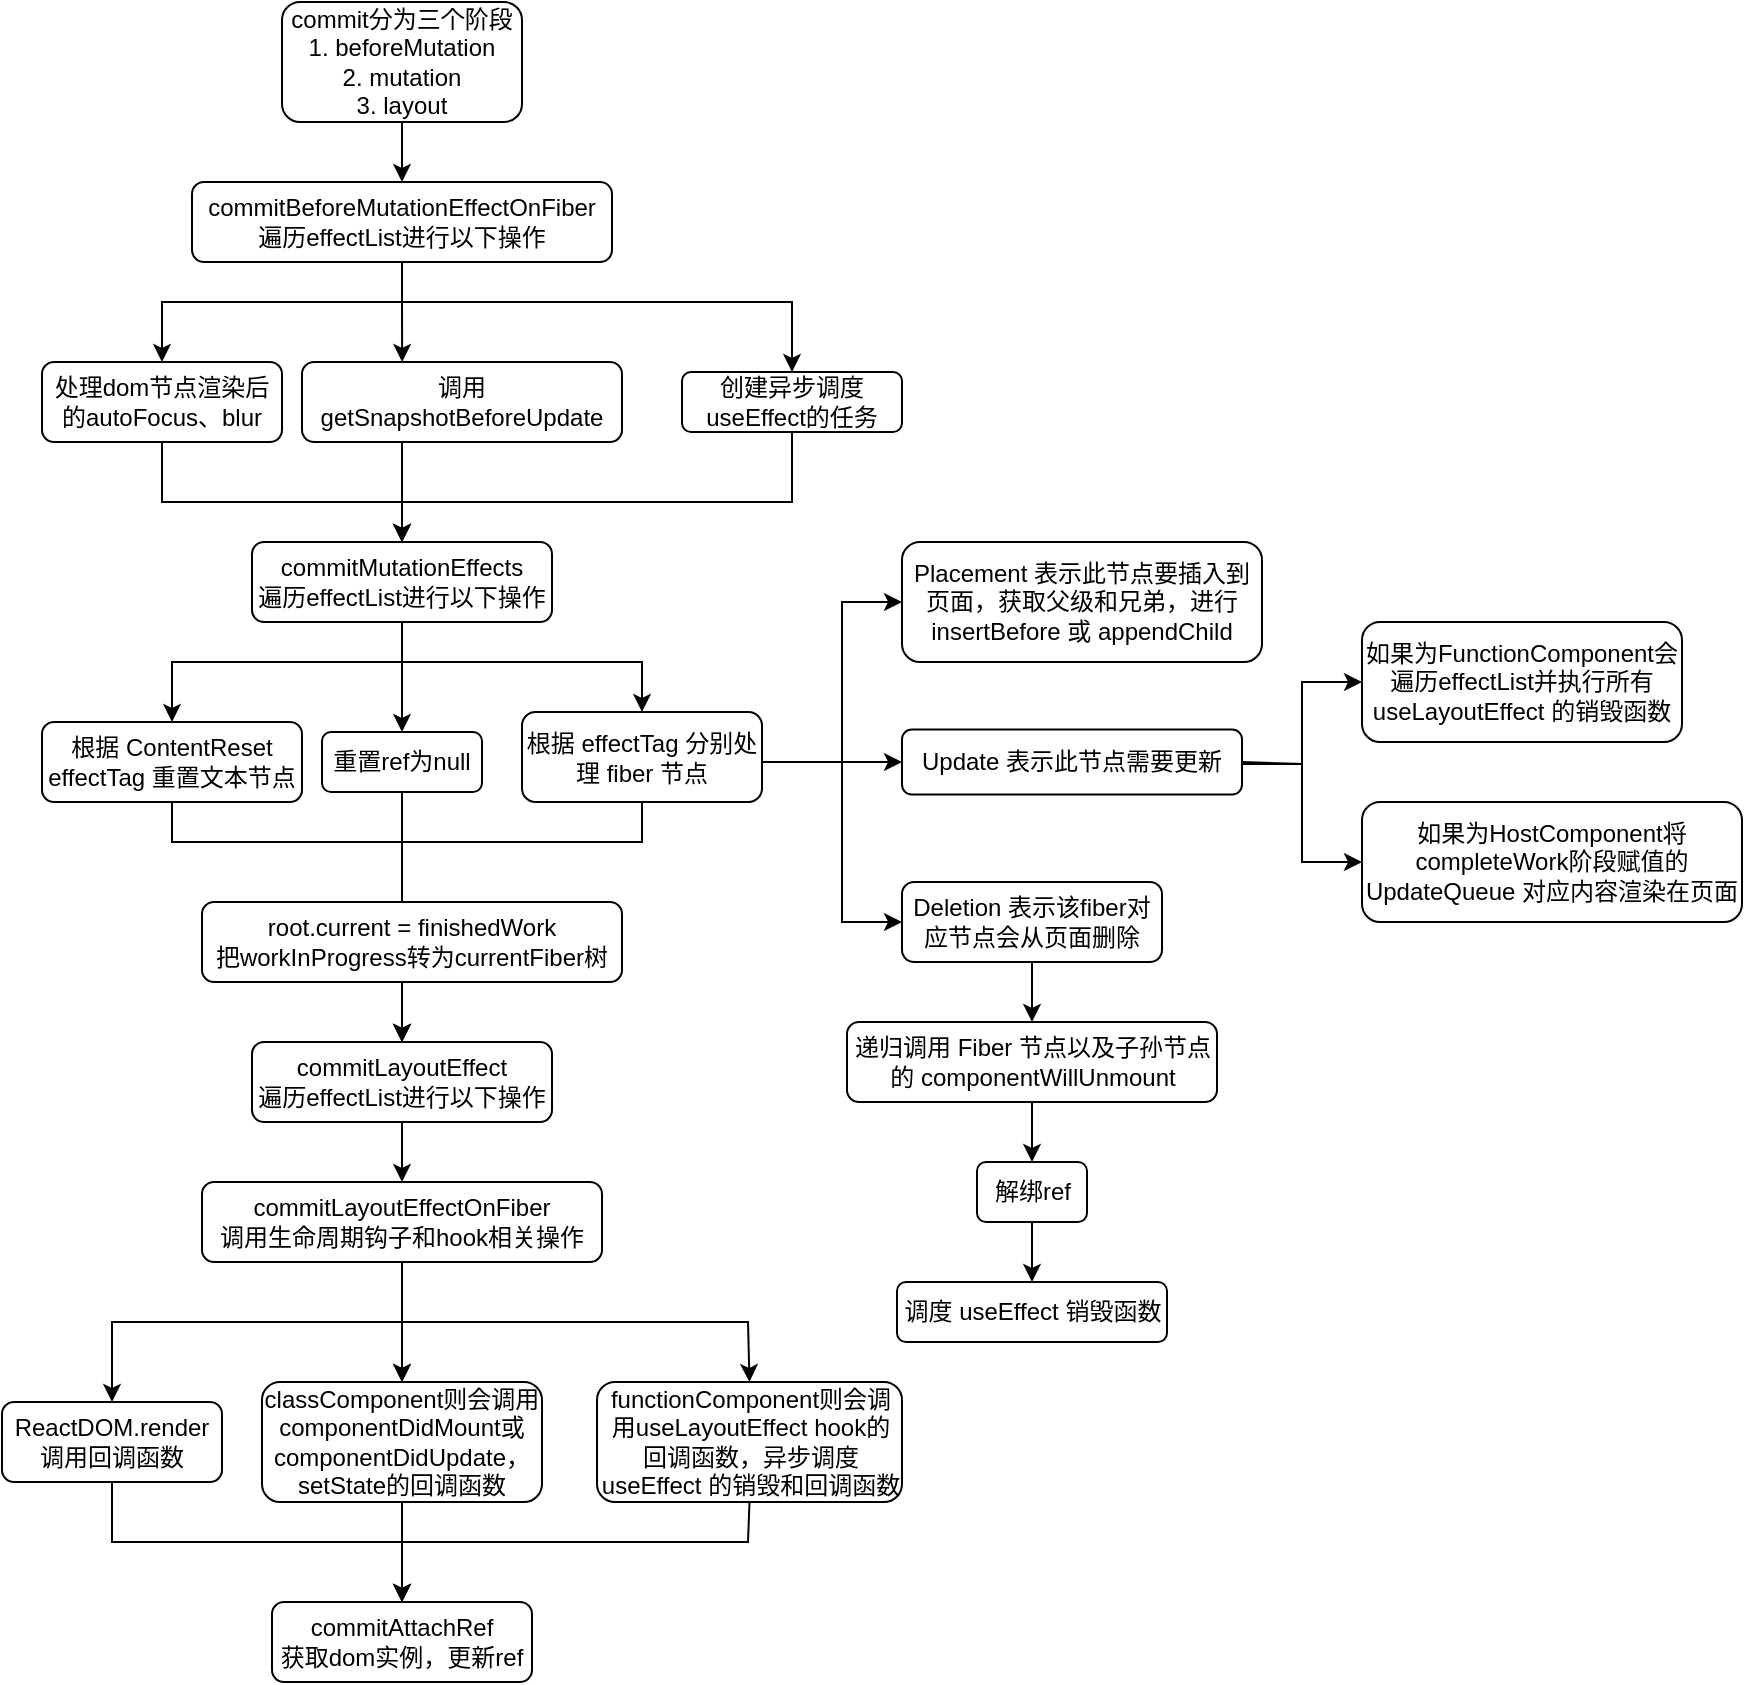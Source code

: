 <mxfile version="20.7.4" type="device"><diagram id="C5RBs43oDa-KdzZeNtuy" name="Page-1"><mxGraphModel dx="1030" dy="575" grid="1" gridSize="10" guides="1" tooltips="1" connect="1" arrows="1" fold="1" page="1" pageScale="1" pageWidth="827" pageHeight="1169" math="0" shadow="0"><root><mxCell id="WIyWlLk6GJQsqaUBKTNV-0"/><mxCell id="WIyWlLk6GJQsqaUBKTNV-1" parent="WIyWlLk6GJQsqaUBKTNV-0"/><mxCell id="ob9n6TRgtdKIVbMz8w0q-1" value="" style="edgeStyle=orthogonalEdgeStyle;rounded=0;orthogonalLoop=1;jettySize=auto;html=1;" edge="1" parent="WIyWlLk6GJQsqaUBKTNV-1" source="WIyWlLk6GJQsqaUBKTNV-3" target="ob9n6TRgtdKIVbMz8w0q-0"><mxGeometry relative="1" as="geometry"/></mxCell><mxCell id="WIyWlLk6GJQsqaUBKTNV-3" value="commit分为三个阶段&lt;br&gt;1. beforeMutation&lt;br&gt;2. mutation&lt;br&gt;3. layout" style="rounded=1;whiteSpace=wrap;html=1;fontSize=12;glass=0;strokeWidth=1;shadow=0;" parent="WIyWlLk6GJQsqaUBKTNV-1" vertex="1"><mxGeometry x="160" y="80" width="120" height="60" as="geometry"/></mxCell><mxCell id="ob9n6TRgtdKIVbMz8w0q-3" value="" style="edgeStyle=orthogonalEdgeStyle;rounded=0;orthogonalLoop=1;jettySize=auto;html=1;" edge="1" parent="WIyWlLk6GJQsqaUBKTNV-1" source="ob9n6TRgtdKIVbMz8w0q-0" target="ob9n6TRgtdKIVbMz8w0q-2"><mxGeometry relative="1" as="geometry"><Array as="points"><mxPoint x="220" y="230"/><mxPoint x="100" y="230"/></Array></mxGeometry></mxCell><mxCell id="ob9n6TRgtdKIVbMz8w0q-0" value="commitBeforeMutationEffectOnFiber&lt;br&gt;遍历effectList进行以下操作" style="whiteSpace=wrap;html=1;rounded=1;glass=0;strokeWidth=1;shadow=0;" vertex="1" parent="WIyWlLk6GJQsqaUBKTNV-1"><mxGeometry x="115" y="170" width="210" height="40" as="geometry"/></mxCell><mxCell id="ob9n6TRgtdKIVbMz8w0q-2" value="处理dom节点渲染后的autoFocus、blur" style="whiteSpace=wrap;html=1;rounded=1;glass=0;strokeWidth=1;shadow=0;" vertex="1" parent="WIyWlLk6GJQsqaUBKTNV-1"><mxGeometry x="40" y="260" width="120" height="40" as="geometry"/></mxCell><mxCell id="ob9n6TRgtdKIVbMz8w0q-4" value="调用 getSnapshotBeforeUpdate" style="rounded=1;whiteSpace=wrap;html=1;" vertex="1" parent="WIyWlLk6GJQsqaUBKTNV-1"><mxGeometry x="170" y="260" width="160" height="40" as="geometry"/></mxCell><mxCell id="ob9n6TRgtdKIVbMz8w0q-5" value="创建异步调度useEffect的任务" style="rounded=1;whiteSpace=wrap;html=1;" vertex="1" parent="WIyWlLk6GJQsqaUBKTNV-1"><mxGeometry x="360" y="265" width="110" height="30" as="geometry"/></mxCell><mxCell id="ob9n6TRgtdKIVbMz8w0q-6" value="" style="endArrow=classic;html=1;rounded=0;entryX=0.313;entryY=0;entryDx=0;entryDy=0;entryPerimeter=0;" edge="1" parent="WIyWlLk6GJQsqaUBKTNV-1" target="ob9n6TRgtdKIVbMz8w0q-4"><mxGeometry width="50" height="50" relative="1" as="geometry"><mxPoint x="220" y="210" as="sourcePoint"/><mxPoint x="440" y="240" as="targetPoint"/><Array as="points"><mxPoint x="220" y="230"/></Array></mxGeometry></mxCell><mxCell id="ob9n6TRgtdKIVbMz8w0q-7" value="" style="endArrow=classic;html=1;rounded=0;entryX=0.5;entryY=0;entryDx=0;entryDy=0;" edge="1" parent="WIyWlLk6GJQsqaUBKTNV-1" target="ob9n6TRgtdKIVbMz8w0q-5"><mxGeometry width="50" height="50" relative="1" as="geometry"><mxPoint x="220" y="210" as="sourcePoint"/><mxPoint x="440" y="240" as="targetPoint"/><Array as="points"><mxPoint x="220" y="230"/><mxPoint x="415" y="230"/></Array></mxGeometry></mxCell><mxCell id="ob9n6TRgtdKIVbMz8w0q-8" value="commitMutationEffects&lt;br&gt;遍历effectList进行以下操作" style="rounded=1;whiteSpace=wrap;html=1;" vertex="1" parent="WIyWlLk6GJQsqaUBKTNV-1"><mxGeometry x="145" y="350" width="150" height="40" as="geometry"/></mxCell><mxCell id="ob9n6TRgtdKIVbMz8w0q-9" value="" style="endArrow=classic;html=1;rounded=0;exitX=0.5;exitY=1;exitDx=0;exitDy=0;entryX=0.5;entryY=0;entryDx=0;entryDy=0;" edge="1" parent="WIyWlLk6GJQsqaUBKTNV-1" source="ob9n6TRgtdKIVbMz8w0q-2" target="ob9n6TRgtdKIVbMz8w0q-8"><mxGeometry width="50" height="50" relative="1" as="geometry"><mxPoint x="110" y="380" as="sourcePoint"/><mxPoint x="160" y="330" as="targetPoint"/><Array as="points"><mxPoint x="100" y="330"/><mxPoint x="160" y="330"/><mxPoint x="220" y="330"/><mxPoint x="220" y="340"/></Array></mxGeometry></mxCell><mxCell id="ob9n6TRgtdKIVbMz8w0q-10" value="" style="endArrow=classic;html=1;rounded=0;entryX=0.5;entryY=0;entryDx=0;entryDy=0;" edge="1" parent="WIyWlLk6GJQsqaUBKTNV-1" target="ob9n6TRgtdKIVbMz8w0q-8"><mxGeometry width="50" height="50" relative="1" as="geometry"><mxPoint x="220" y="300" as="sourcePoint"/><mxPoint x="220" y="370" as="targetPoint"/></mxGeometry></mxCell><mxCell id="ob9n6TRgtdKIVbMz8w0q-11" value="" style="endArrow=classic;html=1;rounded=0;exitX=0.5;exitY=1;exitDx=0;exitDy=0;entryX=0.5;entryY=0;entryDx=0;entryDy=0;" edge="1" parent="WIyWlLk6GJQsqaUBKTNV-1" source="ob9n6TRgtdKIVbMz8w0q-5" target="ob9n6TRgtdKIVbMz8w0q-8"><mxGeometry width="50" height="50" relative="1" as="geometry"><mxPoint x="390" y="270" as="sourcePoint"/><mxPoint x="440" y="220" as="targetPoint"/><Array as="points"><mxPoint x="415" y="330"/><mxPoint x="320" y="330"/><mxPoint x="220" y="330"/></Array></mxGeometry></mxCell><mxCell id="ob9n6TRgtdKIVbMz8w0q-12" value="根据 ContentReset effectTag 重置文本节点" style="rounded=1;whiteSpace=wrap;html=1;" vertex="1" parent="WIyWlLk6GJQsqaUBKTNV-1"><mxGeometry x="40" y="440" width="130" height="40" as="geometry"/></mxCell><mxCell id="ob9n6TRgtdKIVbMz8w0q-41" value="" style="edgeStyle=orthogonalEdgeStyle;rounded=0;orthogonalLoop=1;jettySize=auto;html=1;" edge="1" parent="WIyWlLk6GJQsqaUBKTNV-1" source="ob9n6TRgtdKIVbMz8w0q-13" target="ob9n6TRgtdKIVbMz8w0q-40"><mxGeometry relative="1" as="geometry"/></mxCell><mxCell id="ob9n6TRgtdKIVbMz8w0q-13" value="重置ref为null" style="rounded=1;whiteSpace=wrap;html=1;" vertex="1" parent="WIyWlLk6GJQsqaUBKTNV-1"><mxGeometry x="180" y="445" width="80" height="30" as="geometry"/></mxCell><mxCell id="ob9n6TRgtdKIVbMz8w0q-14" value="根据 effectTag 分别处理 fiber 节点" style="rounded=1;whiteSpace=wrap;html=1;" vertex="1" parent="WIyWlLk6GJQsqaUBKTNV-1"><mxGeometry x="280" y="435" width="120" height="45" as="geometry"/></mxCell><mxCell id="ob9n6TRgtdKIVbMz8w0q-15" value="" style="endArrow=classic;html=1;rounded=0;exitX=0.5;exitY=1;exitDx=0;exitDy=0;entryX=0.5;entryY=0;entryDx=0;entryDy=0;" edge="1" parent="WIyWlLk6GJQsqaUBKTNV-1" source="ob9n6TRgtdKIVbMz8w0q-8" target="ob9n6TRgtdKIVbMz8w0q-12"><mxGeometry width="50" height="50" relative="1" as="geometry"><mxPoint x="390" y="330" as="sourcePoint"/><mxPoint x="440" y="280" as="targetPoint"/><Array as="points"><mxPoint x="220" y="410"/><mxPoint x="105" y="410"/></Array></mxGeometry></mxCell><mxCell id="ob9n6TRgtdKIVbMz8w0q-16" value="" style="endArrow=classic;html=1;rounded=0;exitX=0.5;exitY=1;exitDx=0;exitDy=0;entryX=0.5;entryY=0;entryDx=0;entryDy=0;" edge="1" parent="WIyWlLk6GJQsqaUBKTNV-1" source="ob9n6TRgtdKIVbMz8w0q-8" target="ob9n6TRgtdKIVbMz8w0q-13"><mxGeometry width="50" height="50" relative="1" as="geometry"><mxPoint x="390" y="330" as="sourcePoint"/><mxPoint x="440" y="280" as="targetPoint"/></mxGeometry></mxCell><mxCell id="ob9n6TRgtdKIVbMz8w0q-17" value="" style="endArrow=classic;html=1;rounded=0;entryX=0.5;entryY=0;entryDx=0;entryDy=0;" edge="1" parent="WIyWlLk6GJQsqaUBKTNV-1" target="ob9n6TRgtdKIVbMz8w0q-14"><mxGeometry width="50" height="50" relative="1" as="geometry"><mxPoint x="220" y="390" as="sourcePoint"/><mxPoint x="440" y="280" as="targetPoint"/><Array as="points"><mxPoint x="220" y="410"/><mxPoint x="340" y="410"/></Array></mxGeometry></mxCell><mxCell id="ob9n6TRgtdKIVbMz8w0q-18" value="Placement 表示此节点要插入到页面，获取父级和兄弟，进行insertBefore 或 appendChild" style="whiteSpace=wrap;html=1;rounded=1;" vertex="1" parent="WIyWlLk6GJQsqaUBKTNV-1"><mxGeometry x="470" y="350" width="180" height="60" as="geometry"/></mxCell><mxCell id="ob9n6TRgtdKIVbMz8w0q-23" style="edgeStyle=orthogonalEdgeStyle;rounded=0;orthogonalLoop=1;jettySize=auto;html=1;exitX=1;exitY=0.5;exitDx=0;exitDy=0;" edge="1" parent="WIyWlLk6GJQsqaUBKTNV-1" target="ob9n6TRgtdKIVbMz8w0q-22"><mxGeometry relative="1" as="geometry"><mxPoint x="640" y="465" as="sourcePoint"/><Array as="points"><mxPoint x="670" y="461"/><mxPoint x="670" y="420"/></Array></mxGeometry></mxCell><mxCell id="ob9n6TRgtdKIVbMz8w0q-20" value="Update 表示此节点需要更新" style="rounded=1;whiteSpace=wrap;html=1;" vertex="1" parent="WIyWlLk6GJQsqaUBKTNV-1"><mxGeometry x="470" y="443.75" width="170" height="32.5" as="geometry"/></mxCell><mxCell id="ob9n6TRgtdKIVbMz8w0q-21" value="" style="endArrow=classic;html=1;rounded=0;entryX=0;entryY=0.5;entryDx=0;entryDy=0;" edge="1" parent="WIyWlLk6GJQsqaUBKTNV-1" target="ob9n6TRgtdKIVbMz8w0q-20"><mxGeometry width="50" height="50" relative="1" as="geometry"><mxPoint x="400" y="460" as="sourcePoint"/><mxPoint x="440" y="350" as="targetPoint"/><Array as="points"/></mxGeometry></mxCell><mxCell id="ob9n6TRgtdKIVbMz8w0q-22" value="如果为FunctionComponent会遍历effectList并执行所有useLayoutEffect 的销毁函数" style="rounded=1;whiteSpace=wrap;html=1;" vertex="1" parent="WIyWlLk6GJQsqaUBKTNV-1"><mxGeometry x="700" y="390" width="160" height="60" as="geometry"/></mxCell><mxCell id="ob9n6TRgtdKIVbMz8w0q-24" value="如果为HostComponent将completeWork阶段赋值的 UpdateQueue 对应内容渲染在页面" style="rounded=1;whiteSpace=wrap;html=1;" vertex="1" parent="WIyWlLk6GJQsqaUBKTNV-1"><mxGeometry x="700" y="480" width="190" height="60" as="geometry"/></mxCell><mxCell id="ob9n6TRgtdKIVbMz8w0q-25" value="" style="endArrow=classic;html=1;rounded=0;exitX=1;exitY=0.5;exitDx=0;exitDy=0;entryX=0;entryY=0.5;entryDx=0;entryDy=0;" edge="1" parent="WIyWlLk6GJQsqaUBKTNV-1" source="ob9n6TRgtdKIVbMz8w0q-20" target="ob9n6TRgtdKIVbMz8w0q-24"><mxGeometry width="50" height="50" relative="1" as="geometry"><mxPoint x="640" y="465" as="sourcePoint"/><mxPoint x="440" y="395" as="targetPoint"/><Array as="points"><mxPoint x="670" y="461"/><mxPoint x="670" y="510"/></Array></mxGeometry></mxCell><mxCell id="ob9n6TRgtdKIVbMz8w0q-34" value="" style="edgeStyle=orthogonalEdgeStyle;rounded=0;orthogonalLoop=1;jettySize=auto;html=1;" edge="1" parent="WIyWlLk6GJQsqaUBKTNV-1" source="ob9n6TRgtdKIVbMz8w0q-26" target="ob9n6TRgtdKIVbMz8w0q-33"><mxGeometry relative="1" as="geometry"/></mxCell><mxCell id="ob9n6TRgtdKIVbMz8w0q-26" value="Deletion 表示该fiber对应节点会从页面删除" style="rounded=1;whiteSpace=wrap;html=1;" vertex="1" parent="WIyWlLk6GJQsqaUBKTNV-1"><mxGeometry x="470" y="520" width="130" height="40" as="geometry"/></mxCell><mxCell id="ob9n6TRgtdKIVbMz8w0q-30" value="" style="endArrow=classic;html=1;rounded=0;entryX=0;entryY=0.5;entryDx=0;entryDy=0;" edge="1" parent="WIyWlLk6GJQsqaUBKTNV-1" target="ob9n6TRgtdKIVbMz8w0q-18"><mxGeometry width="50" height="50" relative="1" as="geometry"><mxPoint x="400" y="460" as="sourcePoint"/><mxPoint x="440" y="380" as="targetPoint"/><Array as="points"><mxPoint x="440" y="460"/><mxPoint x="440" y="380"/></Array></mxGeometry></mxCell><mxCell id="ob9n6TRgtdKIVbMz8w0q-31" value="" style="endArrow=classic;html=1;rounded=0;entryX=0;entryY=0.5;entryDx=0;entryDy=0;" edge="1" parent="WIyWlLk6GJQsqaUBKTNV-1" target="ob9n6TRgtdKIVbMz8w0q-26"><mxGeometry width="50" height="50" relative="1" as="geometry"><mxPoint x="400" y="460" as="sourcePoint"/><mxPoint x="440" y="380" as="targetPoint"/><Array as="points"><mxPoint x="440" y="460"/><mxPoint x="440" y="540"/></Array></mxGeometry></mxCell><mxCell id="ob9n6TRgtdKIVbMz8w0q-36" value="" style="edgeStyle=orthogonalEdgeStyle;rounded=0;orthogonalLoop=1;jettySize=auto;html=1;" edge="1" parent="WIyWlLk6GJQsqaUBKTNV-1" source="ob9n6TRgtdKIVbMz8w0q-33" target="ob9n6TRgtdKIVbMz8w0q-35"><mxGeometry relative="1" as="geometry"/></mxCell><mxCell id="ob9n6TRgtdKIVbMz8w0q-33" value="递归调用 Fiber 节点以及子孙节点的 componentWillUnmount" style="whiteSpace=wrap;html=1;rounded=1;" vertex="1" parent="WIyWlLk6GJQsqaUBKTNV-1"><mxGeometry x="442.5" y="590" width="185" height="40" as="geometry"/></mxCell><mxCell id="ob9n6TRgtdKIVbMz8w0q-38" value="" style="edgeStyle=orthogonalEdgeStyle;rounded=0;orthogonalLoop=1;jettySize=auto;html=1;" edge="1" parent="WIyWlLk6GJQsqaUBKTNV-1" source="ob9n6TRgtdKIVbMz8w0q-35" target="ob9n6TRgtdKIVbMz8w0q-37"><mxGeometry relative="1" as="geometry"/></mxCell><mxCell id="ob9n6TRgtdKIVbMz8w0q-35" value="解绑ref" style="whiteSpace=wrap;html=1;rounded=1;" vertex="1" parent="WIyWlLk6GJQsqaUBKTNV-1"><mxGeometry x="507.5" y="660" width="55" height="30" as="geometry"/></mxCell><mxCell id="ob9n6TRgtdKIVbMz8w0q-37" value="调度 useEffect 销毁函数" style="whiteSpace=wrap;html=1;rounded=1;" vertex="1" parent="WIyWlLk6GJQsqaUBKTNV-1"><mxGeometry x="467.5" y="720" width="135" height="30" as="geometry"/></mxCell><mxCell id="ob9n6TRgtdKIVbMz8w0q-45" value="" style="edgeStyle=orthogonalEdgeStyle;rounded=0;orthogonalLoop=1;jettySize=auto;html=1;" edge="1" parent="WIyWlLk6GJQsqaUBKTNV-1" source="ob9n6TRgtdKIVbMz8w0q-40" target="ob9n6TRgtdKIVbMz8w0q-44"><mxGeometry relative="1" as="geometry"/></mxCell><mxCell id="ob9n6TRgtdKIVbMz8w0q-40" value="commitLayoutEffect&lt;br&gt;遍历effectList进行以下操作" style="whiteSpace=wrap;html=1;rounded=1;" vertex="1" parent="WIyWlLk6GJQsqaUBKTNV-1"><mxGeometry x="145" y="600" width="150" height="40" as="geometry"/></mxCell><mxCell id="ob9n6TRgtdKIVbMz8w0q-42" value="" style="endArrow=classic;html=1;rounded=0;exitX=0.5;exitY=1;exitDx=0;exitDy=0;entryX=0.5;entryY=0;entryDx=0;entryDy=0;" edge="1" parent="WIyWlLk6GJQsqaUBKTNV-1" source="ob9n6TRgtdKIVbMz8w0q-12" target="ob9n6TRgtdKIVbMz8w0q-40"><mxGeometry width="50" height="50" relative="1" as="geometry"><mxPoint x="390" y="520" as="sourcePoint"/><mxPoint x="440" y="470" as="targetPoint"/><Array as="points"><mxPoint x="105" y="500"/><mxPoint x="220" y="500"/></Array></mxGeometry></mxCell><mxCell id="ob9n6TRgtdKIVbMz8w0q-43" value="" style="endArrow=classic;html=1;rounded=0;exitX=0.5;exitY=1;exitDx=0;exitDy=0;entryX=0.5;entryY=0;entryDx=0;entryDy=0;" edge="1" parent="WIyWlLk6GJQsqaUBKTNV-1" source="ob9n6TRgtdKIVbMz8w0q-14" target="ob9n6TRgtdKIVbMz8w0q-40"><mxGeometry width="50" height="50" relative="1" as="geometry"><mxPoint x="390" y="520" as="sourcePoint"/><mxPoint x="440" y="470" as="targetPoint"/><Array as="points"><mxPoint x="340" y="500"/><mxPoint x="220" y="500"/></Array></mxGeometry></mxCell><mxCell id="ob9n6TRgtdKIVbMz8w0q-49" value="" style="edgeStyle=orthogonalEdgeStyle;rounded=0;orthogonalLoop=1;jettySize=auto;html=1;" edge="1" parent="WIyWlLk6GJQsqaUBKTNV-1" source="ob9n6TRgtdKIVbMz8w0q-44" target="ob9n6TRgtdKIVbMz8w0q-48"><mxGeometry relative="1" as="geometry"/></mxCell><mxCell id="ob9n6TRgtdKIVbMz8w0q-50" value="" style="edgeStyle=orthogonalEdgeStyle;rounded=0;orthogonalLoop=1;jettySize=auto;html=1;" edge="1" parent="WIyWlLk6GJQsqaUBKTNV-1" source="ob9n6TRgtdKIVbMz8w0q-44" target="ob9n6TRgtdKIVbMz8w0q-48"><mxGeometry relative="1" as="geometry"/></mxCell><mxCell id="ob9n6TRgtdKIVbMz8w0q-44" value="commitLayoutEffectOnFiber&lt;br&gt;调用生命周期钩子和hook相关操作" style="whiteSpace=wrap;html=1;rounded=1;" vertex="1" parent="WIyWlLk6GJQsqaUBKTNV-1"><mxGeometry x="120" y="670" width="200" height="40" as="geometry"/></mxCell><mxCell id="ob9n6TRgtdKIVbMz8w0q-46" value="commitAttachRef&lt;br&gt;获取dom实例，更新ref" style="whiteSpace=wrap;html=1;rounded=1;" vertex="1" parent="WIyWlLk6GJQsqaUBKTNV-1"><mxGeometry x="155" y="880" width="130" height="40" as="geometry"/></mxCell><mxCell id="ob9n6TRgtdKIVbMz8w0q-48" value="classComponent则会调用componentDidMount或componentDidUpdate，setState的回调函数" style="whiteSpace=wrap;html=1;rounded=1;" vertex="1" parent="WIyWlLk6GJQsqaUBKTNV-1"><mxGeometry x="150" y="770" width="140" height="60" as="geometry"/></mxCell><mxCell id="ob9n6TRgtdKIVbMz8w0q-51" value="functionComponent则会调用useLayoutEffect hook的回调函数，异步调度useEffect 的销毁和回调函数" style="rounded=1;whiteSpace=wrap;html=1;" vertex="1" parent="WIyWlLk6GJQsqaUBKTNV-1"><mxGeometry x="317.5" y="770" width="152.5" height="60" as="geometry"/></mxCell><mxCell id="ob9n6TRgtdKIVbMz8w0q-52" value="" style="endArrow=classic;html=1;rounded=0;entryX=0.5;entryY=0;entryDx=0;entryDy=0;" edge="1" parent="WIyWlLk6GJQsqaUBKTNV-1" target="ob9n6TRgtdKIVbMz8w0q-51"><mxGeometry width="50" height="50" relative="1" as="geometry"><mxPoint x="220" y="710" as="sourcePoint"/><mxPoint x="440" y="650" as="targetPoint"/><Array as="points"><mxPoint x="220" y="740"/><mxPoint x="393" y="740"/></Array></mxGeometry></mxCell><mxCell id="ob9n6TRgtdKIVbMz8w0q-54" value="ReactDOM.render 调用回调函数" style="rounded=1;whiteSpace=wrap;html=1;" vertex="1" parent="WIyWlLk6GJQsqaUBKTNV-1"><mxGeometry x="20" y="780" width="110" height="40" as="geometry"/></mxCell><mxCell id="ob9n6TRgtdKIVbMz8w0q-55" value="" style="endArrow=classic;html=1;rounded=0;exitX=0.5;exitY=1;exitDx=0;exitDy=0;entryX=0.5;entryY=0;entryDx=0;entryDy=0;" edge="1" parent="WIyWlLk6GJQsqaUBKTNV-1" source="ob9n6TRgtdKIVbMz8w0q-44" target="ob9n6TRgtdKIVbMz8w0q-54"><mxGeometry width="50" height="50" relative="1" as="geometry"><mxPoint x="390" y="810" as="sourcePoint"/><mxPoint x="440" y="760" as="targetPoint"/><Array as="points"><mxPoint x="220" y="740"/><mxPoint x="75" y="740"/></Array></mxGeometry></mxCell><mxCell id="ob9n6TRgtdKIVbMz8w0q-56" value="root.current = finishedWork&lt;br&gt;把workInProgress转为currentFiber树&lt;br&gt;" style="rounded=1;whiteSpace=wrap;html=1;" vertex="1" parent="WIyWlLk6GJQsqaUBKTNV-1"><mxGeometry x="120" y="530" width="210" height="40" as="geometry"/></mxCell><mxCell id="ob9n6TRgtdKIVbMz8w0q-57" value="" style="endArrow=classic;html=1;rounded=0;exitX=0.5;exitY=1;exitDx=0;exitDy=0;entryX=0.5;entryY=0;entryDx=0;entryDy=0;" edge="1" parent="WIyWlLk6GJQsqaUBKTNV-1" source="ob9n6TRgtdKIVbMz8w0q-54" target="ob9n6TRgtdKIVbMz8w0q-46"><mxGeometry width="50" height="50" relative="1" as="geometry"><mxPoint x="350" y="710" as="sourcePoint"/><mxPoint x="400" y="660" as="targetPoint"/><Array as="points"><mxPoint x="75" y="850"/><mxPoint x="220" y="850"/></Array></mxGeometry></mxCell><mxCell id="ob9n6TRgtdKIVbMz8w0q-58" value="" style="endArrow=classic;html=1;rounded=0;exitX=0.5;exitY=1;exitDx=0;exitDy=0;entryX=0.5;entryY=0;entryDx=0;entryDy=0;" edge="1" parent="WIyWlLk6GJQsqaUBKTNV-1" source="ob9n6TRgtdKIVbMz8w0q-48" target="ob9n6TRgtdKIVbMz8w0q-46"><mxGeometry width="50" height="50" relative="1" as="geometry"><mxPoint x="350" y="710" as="sourcePoint"/><mxPoint x="400" y="660" as="targetPoint"/></mxGeometry></mxCell><mxCell id="ob9n6TRgtdKIVbMz8w0q-59" value="" style="endArrow=classic;html=1;rounded=0;exitX=0.5;exitY=1;exitDx=0;exitDy=0;entryX=0.5;entryY=0;entryDx=0;entryDy=0;" edge="1" parent="WIyWlLk6GJQsqaUBKTNV-1" source="ob9n6TRgtdKIVbMz8w0q-51" target="ob9n6TRgtdKIVbMz8w0q-46"><mxGeometry width="50" height="50" relative="1" as="geometry"><mxPoint x="350" y="710" as="sourcePoint"/><mxPoint x="400" y="660" as="targetPoint"/><Array as="points"><mxPoint x="393" y="850"/><mxPoint x="220" y="850"/></Array></mxGeometry></mxCell></root></mxGraphModel></diagram></mxfile>